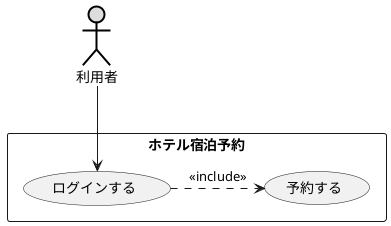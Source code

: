 @startuml ユースケース図
' left to right direction
actor 利用者#DDDDDD;line:black;line.bold;
rectangle ホテル宿泊予約{
usecase ログインする
usecase 予約する
}
利用者 --> ログインする
ログインする .> 予約する: << include >>
@enduml